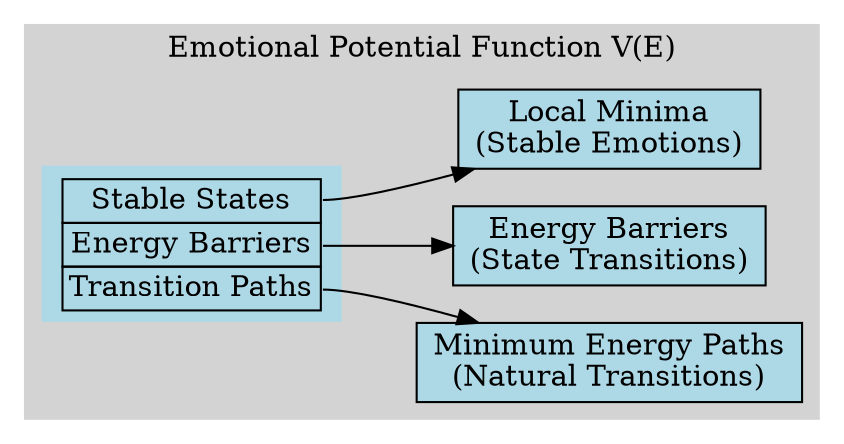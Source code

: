 digraph G {
    rankdir=LR;
    node [shape=box, style=filled, fillcolor=lightblue];
    
    subgraph cluster_0 {
        label="Emotional Potential Function V(E)";
        style=filled;
        color=lightgrey;
        
        potential [shape=none, label=<
            <TABLE BORDER="0" CELLBORDER="0" CELLSPACING="0">
                <TR>
                    <TD>
                        <TABLE BORDER="0" CELLBORDER="1" CELLSPACING="0">
                            <TR><TD PORT="f0">Stable States</TD></TR>
                            <TR><TD PORT="f1">Energy Barriers</TD></TR>
                            <TR><TD PORT="f2">Transition Paths</TD></TR>
                        </TABLE>
                    </TD>
                </TR>
            </TABLE>
        >];
        
        minima [label="Local Minima\n(Stable Emotions)"];
        barriers [label="Energy Barriers\n(State Transitions)"];
        paths [label="Minimum Energy Paths\n(Natural Transitions)"];
        
        potential:f0 -> minima;
        potential:f1 -> barriers;
        potential:f2 -> paths;
    }
}
